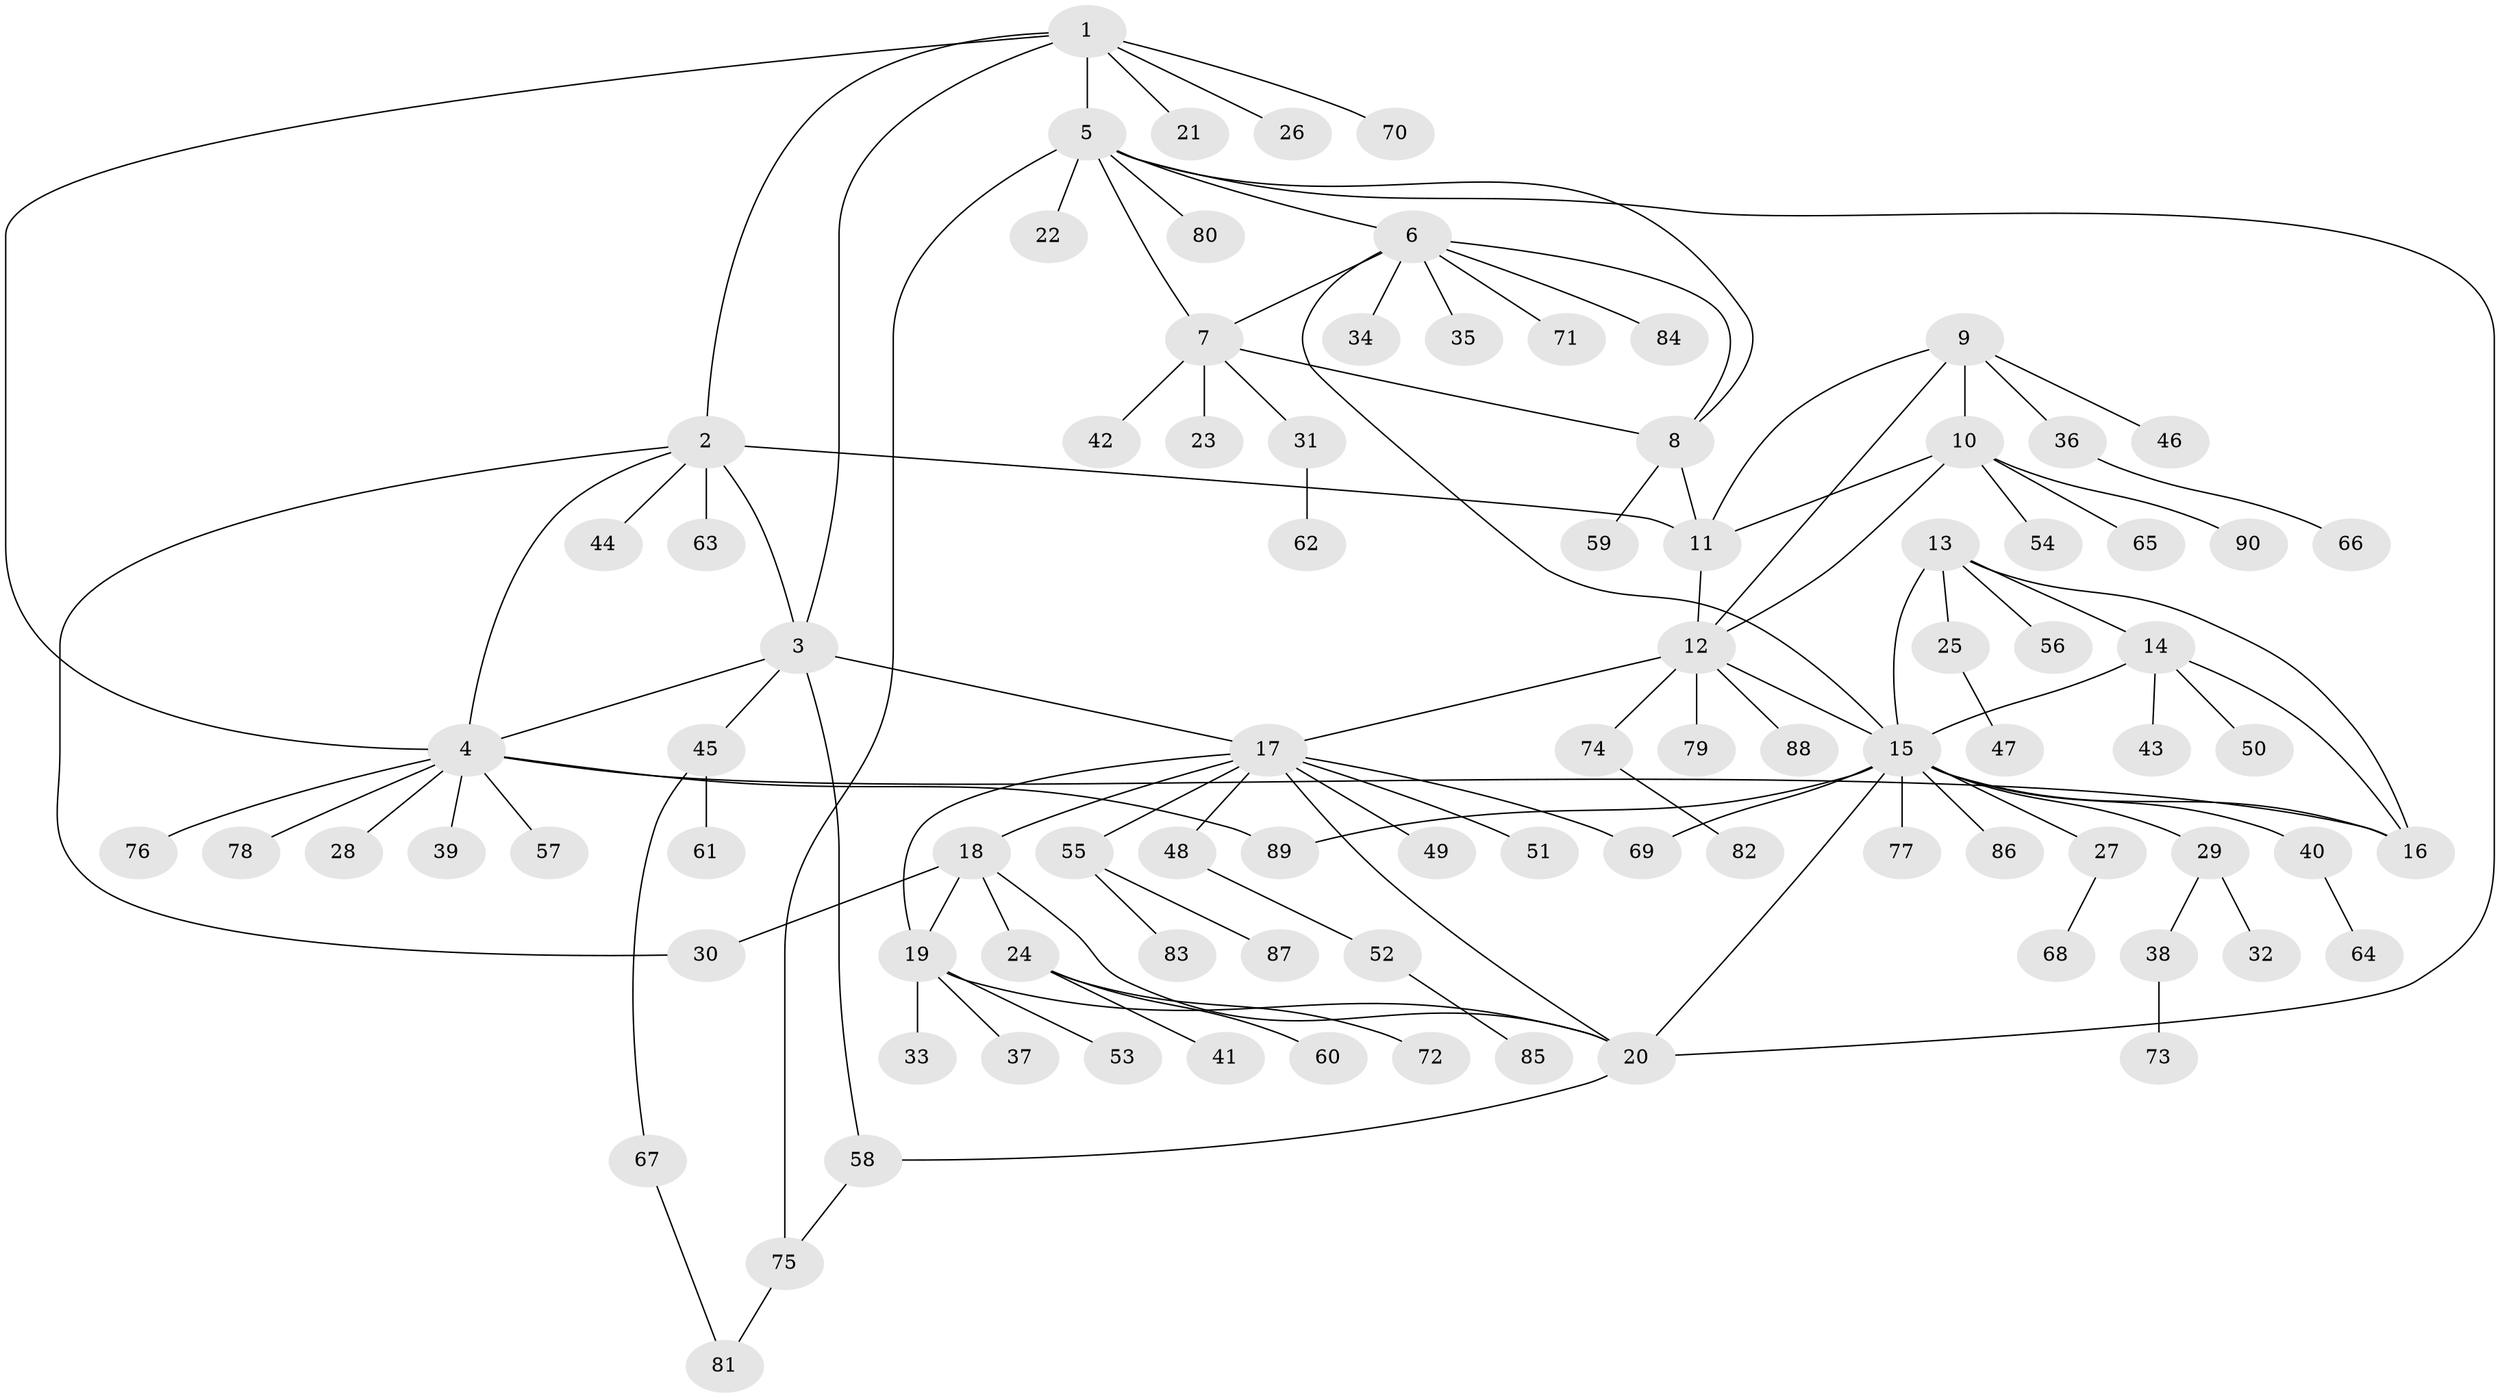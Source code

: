 // coarse degree distribution, {6: 0.046153846153846156, 9: 0.03076923076923077, 7: 0.03076923076923077, 11: 0.015384615384615385, 4: 0.015384615384615385, 3: 0.07692307692307693, 15: 0.015384615384615385, 10: 0.015384615384615385, 5: 0.03076923076923077, 1: 0.6307692307692307, 2: 0.09230769230769231}
// Generated by graph-tools (version 1.1) at 2025/52/02/27/25 19:52:14]
// undirected, 90 vertices, 116 edges
graph export_dot {
graph [start="1"]
  node [color=gray90,style=filled];
  1;
  2;
  3;
  4;
  5;
  6;
  7;
  8;
  9;
  10;
  11;
  12;
  13;
  14;
  15;
  16;
  17;
  18;
  19;
  20;
  21;
  22;
  23;
  24;
  25;
  26;
  27;
  28;
  29;
  30;
  31;
  32;
  33;
  34;
  35;
  36;
  37;
  38;
  39;
  40;
  41;
  42;
  43;
  44;
  45;
  46;
  47;
  48;
  49;
  50;
  51;
  52;
  53;
  54;
  55;
  56;
  57;
  58;
  59;
  60;
  61;
  62;
  63;
  64;
  65;
  66;
  67;
  68;
  69;
  70;
  71;
  72;
  73;
  74;
  75;
  76;
  77;
  78;
  79;
  80;
  81;
  82;
  83;
  84;
  85;
  86;
  87;
  88;
  89;
  90;
  1 -- 2;
  1 -- 3;
  1 -- 4;
  1 -- 5;
  1 -- 21;
  1 -- 26;
  1 -- 70;
  2 -- 3;
  2 -- 4;
  2 -- 11;
  2 -- 30;
  2 -- 44;
  2 -- 63;
  3 -- 4;
  3 -- 17;
  3 -- 45;
  3 -- 58;
  4 -- 16;
  4 -- 28;
  4 -- 39;
  4 -- 57;
  4 -- 76;
  4 -- 78;
  4 -- 89;
  5 -- 6;
  5 -- 7;
  5 -- 8;
  5 -- 20;
  5 -- 22;
  5 -- 75;
  5 -- 80;
  6 -- 7;
  6 -- 8;
  6 -- 15;
  6 -- 34;
  6 -- 35;
  6 -- 71;
  6 -- 84;
  7 -- 8;
  7 -- 23;
  7 -- 31;
  7 -- 42;
  8 -- 11;
  8 -- 59;
  9 -- 10;
  9 -- 11;
  9 -- 12;
  9 -- 36;
  9 -- 46;
  10 -- 11;
  10 -- 12;
  10 -- 54;
  10 -- 65;
  10 -- 90;
  11 -- 12;
  12 -- 15;
  12 -- 17;
  12 -- 74;
  12 -- 79;
  12 -- 88;
  13 -- 14;
  13 -- 15;
  13 -- 16;
  13 -- 25;
  13 -- 56;
  14 -- 15;
  14 -- 16;
  14 -- 43;
  14 -- 50;
  15 -- 16;
  15 -- 20;
  15 -- 27;
  15 -- 29;
  15 -- 40;
  15 -- 69;
  15 -- 77;
  15 -- 86;
  15 -- 89;
  17 -- 18;
  17 -- 19;
  17 -- 20;
  17 -- 48;
  17 -- 49;
  17 -- 51;
  17 -- 55;
  17 -- 69;
  18 -- 19;
  18 -- 20;
  18 -- 24;
  18 -- 30;
  19 -- 20;
  19 -- 33;
  19 -- 37;
  19 -- 53;
  20 -- 58;
  24 -- 41;
  24 -- 60;
  24 -- 72;
  25 -- 47;
  27 -- 68;
  29 -- 32;
  29 -- 38;
  31 -- 62;
  36 -- 66;
  38 -- 73;
  40 -- 64;
  45 -- 61;
  45 -- 67;
  48 -- 52;
  52 -- 85;
  55 -- 83;
  55 -- 87;
  58 -- 75;
  67 -- 81;
  74 -- 82;
  75 -- 81;
}
